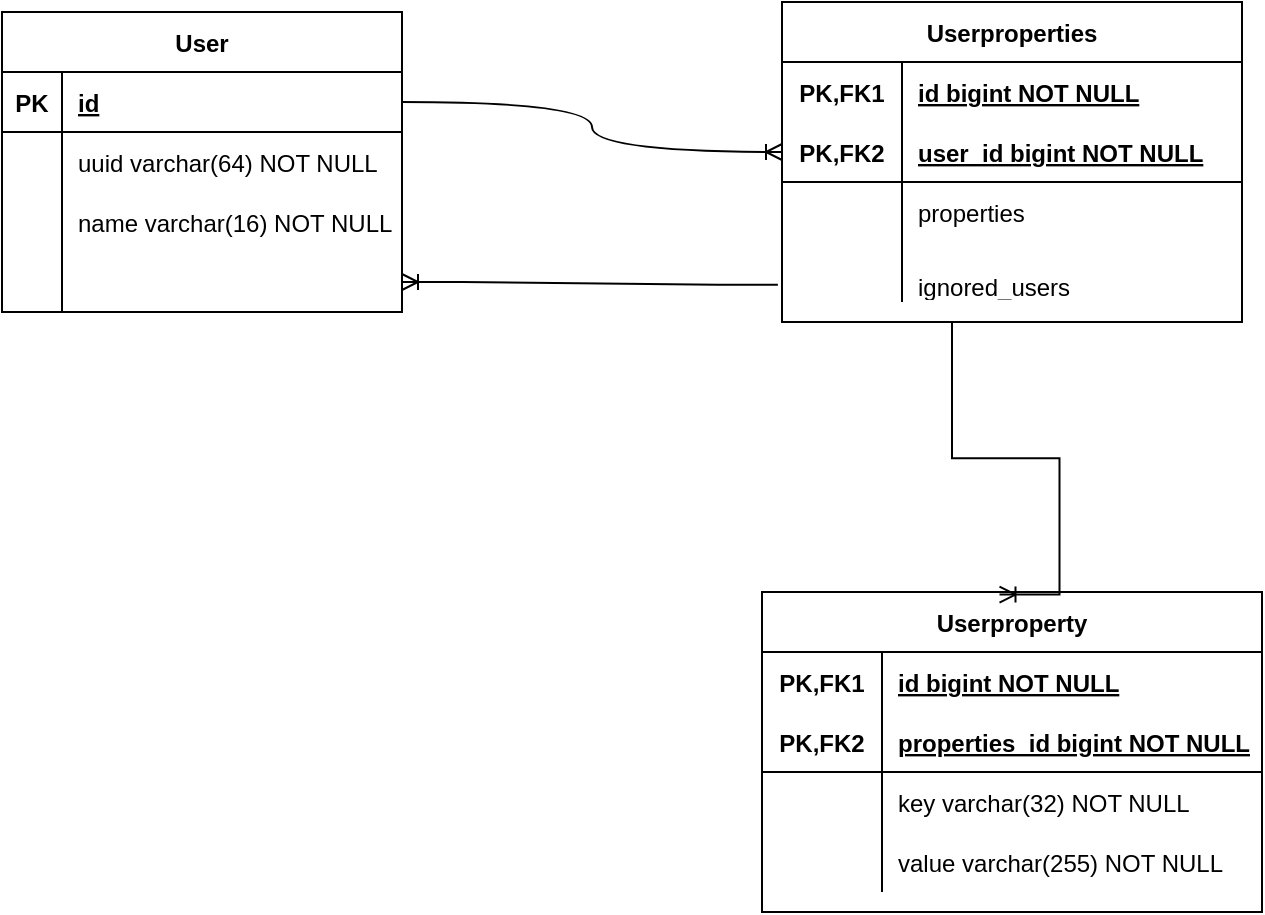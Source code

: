 <mxfile version="20.5.0" type="gitlab">
  <diagram id="5m_E6LEO_vkzleVQpgU-" name="Page-1">
    <mxGraphModel dx="2012" dy="597" grid="1" gridSize="10" guides="1" tooltips="1" connect="1" arrows="1" fold="1" page="1" pageScale="1" pageWidth="827" pageHeight="1169" math="0" shadow="0">
      <root>
        <mxCell id="0" />
        <mxCell id="1" parent="0" />
        <mxCell id="oJjj_ogTYJ7ilI1OP86H-34" value="User" style="shape=table;startSize=30;container=1;collapsible=1;childLayout=tableLayout;fixedRows=1;rowLines=0;fontStyle=1;align=center;resizeLast=1;" vertex="1" parent="1">
          <mxGeometry x="-750" y="40" width="200" height="150" as="geometry" />
        </mxCell>
        <mxCell id="oJjj_ogTYJ7ilI1OP86H-35" value="" style="shape=tableRow;horizontal=0;startSize=0;swimlaneHead=0;swimlaneBody=0;fillColor=none;collapsible=0;dropTarget=0;points=[[0,0.5],[1,0.5]];portConstraint=eastwest;top=0;left=0;right=0;bottom=1;" vertex="1" parent="oJjj_ogTYJ7ilI1OP86H-34">
          <mxGeometry y="30" width="200" height="30" as="geometry" />
        </mxCell>
        <mxCell id="oJjj_ogTYJ7ilI1OP86H-36" value="PK" style="shape=partialRectangle;connectable=0;fillColor=none;top=0;left=0;bottom=0;right=0;fontStyle=1;overflow=hidden;" vertex="1" parent="oJjj_ogTYJ7ilI1OP86H-35">
          <mxGeometry width="30" height="30" as="geometry">
            <mxRectangle width="30" height="30" as="alternateBounds" />
          </mxGeometry>
        </mxCell>
        <mxCell id="oJjj_ogTYJ7ilI1OP86H-37" value="id" style="shape=partialRectangle;connectable=0;fillColor=none;top=0;left=0;bottom=0;right=0;align=left;spacingLeft=6;fontStyle=5;overflow=hidden;" vertex="1" parent="oJjj_ogTYJ7ilI1OP86H-35">
          <mxGeometry x="30" width="170" height="30" as="geometry">
            <mxRectangle width="170" height="30" as="alternateBounds" />
          </mxGeometry>
        </mxCell>
        <mxCell id="oJjj_ogTYJ7ilI1OP86H-38" value="" style="shape=tableRow;horizontal=0;startSize=0;swimlaneHead=0;swimlaneBody=0;fillColor=none;collapsible=0;dropTarget=0;points=[[0,0.5],[1,0.5]];portConstraint=eastwest;top=0;left=0;right=0;bottom=0;" vertex="1" parent="oJjj_ogTYJ7ilI1OP86H-34">
          <mxGeometry y="60" width="200" height="30" as="geometry" />
        </mxCell>
        <mxCell id="oJjj_ogTYJ7ilI1OP86H-39" value="" style="shape=partialRectangle;connectable=0;fillColor=none;top=0;left=0;bottom=0;right=0;editable=1;overflow=hidden;" vertex="1" parent="oJjj_ogTYJ7ilI1OP86H-38">
          <mxGeometry width="30" height="30" as="geometry">
            <mxRectangle width="30" height="30" as="alternateBounds" />
          </mxGeometry>
        </mxCell>
        <mxCell id="oJjj_ogTYJ7ilI1OP86H-40" value="uuid varchar(64) NOT NULL" style="shape=partialRectangle;connectable=0;fillColor=none;top=0;left=0;bottom=0;right=0;align=left;spacingLeft=6;overflow=hidden;" vertex="1" parent="oJjj_ogTYJ7ilI1OP86H-38">
          <mxGeometry x="30" width="170" height="30" as="geometry">
            <mxRectangle width="170" height="30" as="alternateBounds" />
          </mxGeometry>
        </mxCell>
        <mxCell id="oJjj_ogTYJ7ilI1OP86H-41" value="" style="shape=tableRow;horizontal=0;startSize=0;swimlaneHead=0;swimlaneBody=0;fillColor=none;collapsible=0;dropTarget=0;points=[[0,0.5],[1,0.5]];portConstraint=eastwest;top=0;left=0;right=0;bottom=0;" vertex="1" parent="oJjj_ogTYJ7ilI1OP86H-34">
          <mxGeometry y="90" width="200" height="30" as="geometry" />
        </mxCell>
        <mxCell id="oJjj_ogTYJ7ilI1OP86H-42" value="" style="shape=partialRectangle;connectable=0;fillColor=none;top=0;left=0;bottom=0;right=0;editable=1;overflow=hidden;" vertex="1" parent="oJjj_ogTYJ7ilI1OP86H-41">
          <mxGeometry width="30" height="30" as="geometry">
            <mxRectangle width="30" height="30" as="alternateBounds" />
          </mxGeometry>
        </mxCell>
        <mxCell id="oJjj_ogTYJ7ilI1OP86H-43" value="name varchar(16) NOT NULL" style="shape=partialRectangle;connectable=0;fillColor=none;top=0;left=0;bottom=0;right=0;align=left;spacingLeft=6;overflow=hidden;" vertex="1" parent="oJjj_ogTYJ7ilI1OP86H-41">
          <mxGeometry x="30" width="170" height="30" as="geometry">
            <mxRectangle width="170" height="30" as="alternateBounds" />
          </mxGeometry>
        </mxCell>
        <mxCell id="oJjj_ogTYJ7ilI1OP86H-44" value="" style="shape=tableRow;horizontal=0;startSize=0;swimlaneHead=0;swimlaneBody=0;fillColor=none;collapsible=0;dropTarget=0;points=[[0,0.5],[1,0.5]];portConstraint=eastwest;top=0;left=0;right=0;bottom=0;" vertex="1" parent="oJjj_ogTYJ7ilI1OP86H-34">
          <mxGeometry y="120" width="200" height="30" as="geometry" />
        </mxCell>
        <mxCell id="oJjj_ogTYJ7ilI1OP86H-45" value="" style="shape=partialRectangle;connectable=0;fillColor=none;top=0;left=0;bottom=0;right=0;editable=1;overflow=hidden;" vertex="1" parent="oJjj_ogTYJ7ilI1OP86H-44">
          <mxGeometry width="30" height="30" as="geometry">
            <mxRectangle width="30" height="30" as="alternateBounds" />
          </mxGeometry>
        </mxCell>
        <mxCell id="oJjj_ogTYJ7ilI1OP86H-46" value="" style="shape=partialRectangle;connectable=0;fillColor=none;top=0;left=0;bottom=0;right=0;align=left;spacingLeft=6;overflow=hidden;" vertex="1" parent="oJjj_ogTYJ7ilI1OP86H-44">
          <mxGeometry x="30" width="170" height="30" as="geometry">
            <mxRectangle width="170" height="30" as="alternateBounds" />
          </mxGeometry>
        </mxCell>
        <mxCell id="oJjj_ogTYJ7ilI1OP86H-142" value="Userproperties" style="shape=table;startSize=30;container=1;collapsible=1;childLayout=tableLayout;fixedRows=1;rowLines=0;fontStyle=1;align=center;resizeLast=1;" vertex="1" parent="1">
          <mxGeometry x="-360" y="35" width="230" height="160" as="geometry" />
        </mxCell>
        <mxCell id="oJjj_ogTYJ7ilI1OP86H-143" value="" style="shape=tableRow;horizontal=0;startSize=0;swimlaneHead=0;swimlaneBody=0;fillColor=none;collapsible=0;dropTarget=0;points=[[0,0.5],[1,0.5]];portConstraint=eastwest;top=0;left=0;right=0;bottom=0;" vertex="1" parent="oJjj_ogTYJ7ilI1OP86H-142">
          <mxGeometry y="30" width="230" height="30" as="geometry" />
        </mxCell>
        <mxCell id="oJjj_ogTYJ7ilI1OP86H-144" value="PK,FK1" style="shape=partialRectangle;connectable=0;fillColor=none;top=0;left=0;bottom=0;right=0;fontStyle=1;overflow=hidden;" vertex="1" parent="oJjj_ogTYJ7ilI1OP86H-143">
          <mxGeometry width="60" height="30" as="geometry">
            <mxRectangle width="60" height="30" as="alternateBounds" />
          </mxGeometry>
        </mxCell>
        <mxCell id="oJjj_ogTYJ7ilI1OP86H-145" value="id bigint NOT NULL" style="shape=partialRectangle;connectable=0;fillColor=none;top=0;left=0;bottom=0;right=0;align=left;spacingLeft=6;fontStyle=5;overflow=hidden;" vertex="1" parent="oJjj_ogTYJ7ilI1OP86H-143">
          <mxGeometry x="60" width="170" height="30" as="geometry">
            <mxRectangle width="170" height="30" as="alternateBounds" />
          </mxGeometry>
        </mxCell>
        <mxCell id="oJjj_ogTYJ7ilI1OP86H-146" value="" style="shape=tableRow;horizontal=0;startSize=0;swimlaneHead=0;swimlaneBody=0;fillColor=none;collapsible=0;dropTarget=0;points=[[0,0.5],[1,0.5]];portConstraint=eastwest;top=0;left=0;right=0;bottom=1;" vertex="1" parent="oJjj_ogTYJ7ilI1OP86H-142">
          <mxGeometry y="60" width="230" height="30" as="geometry" />
        </mxCell>
        <mxCell id="oJjj_ogTYJ7ilI1OP86H-147" value="PK,FK2" style="shape=partialRectangle;connectable=0;fillColor=none;top=0;left=0;bottom=0;right=0;fontStyle=1;overflow=hidden;" vertex="1" parent="oJjj_ogTYJ7ilI1OP86H-146">
          <mxGeometry width="60" height="30" as="geometry">
            <mxRectangle width="60" height="30" as="alternateBounds" />
          </mxGeometry>
        </mxCell>
        <mxCell id="oJjj_ogTYJ7ilI1OP86H-148" value="user_id bigint NOT NULL" style="shape=partialRectangle;connectable=0;fillColor=none;top=0;left=0;bottom=0;right=0;align=left;spacingLeft=6;fontStyle=5;overflow=hidden;" vertex="1" parent="oJjj_ogTYJ7ilI1OP86H-146">
          <mxGeometry x="60" width="170" height="30" as="geometry">
            <mxRectangle width="170" height="30" as="alternateBounds" />
          </mxGeometry>
        </mxCell>
        <mxCell id="oJjj_ogTYJ7ilI1OP86H-149" value="" style="shape=tableRow;horizontal=0;startSize=0;swimlaneHead=0;swimlaneBody=0;fillColor=none;collapsible=0;dropTarget=0;points=[[0,0.5],[1,0.5]];portConstraint=eastwest;top=0;left=0;right=0;bottom=0;" vertex="1" parent="oJjj_ogTYJ7ilI1OP86H-142">
          <mxGeometry y="90" width="230" height="30" as="geometry" />
        </mxCell>
        <mxCell id="oJjj_ogTYJ7ilI1OP86H-150" value="" style="shape=partialRectangle;connectable=0;fillColor=none;top=0;left=0;bottom=0;right=0;editable=1;overflow=hidden;" vertex="1" parent="oJjj_ogTYJ7ilI1OP86H-149">
          <mxGeometry width="60" height="30" as="geometry">
            <mxRectangle width="60" height="30" as="alternateBounds" />
          </mxGeometry>
        </mxCell>
        <mxCell id="oJjj_ogTYJ7ilI1OP86H-151" value="properties" style="shape=partialRectangle;connectable=0;fillColor=none;top=0;left=0;bottom=0;right=0;align=left;spacingLeft=6;overflow=hidden;" vertex="1" parent="oJjj_ogTYJ7ilI1OP86H-149">
          <mxGeometry x="60" width="170" height="30" as="geometry">
            <mxRectangle width="170" height="30" as="alternateBounds" />
          </mxGeometry>
        </mxCell>
        <mxCell id="oJjj_ogTYJ7ilI1OP86H-152" value="" style="shape=tableRow;horizontal=0;startSize=0;swimlaneHead=0;swimlaneBody=0;fillColor=none;collapsible=0;dropTarget=0;points=[[0,0.5],[1,0.5]];portConstraint=eastwest;top=0;left=0;right=0;bottom=0;" vertex="1" parent="oJjj_ogTYJ7ilI1OP86H-142">
          <mxGeometry y="120" width="230" height="30" as="geometry" />
        </mxCell>
        <mxCell id="oJjj_ogTYJ7ilI1OP86H-153" value="" style="shape=partialRectangle;connectable=0;fillColor=none;top=0;left=0;bottom=0;right=0;editable=1;overflow=hidden;" vertex="1" parent="oJjj_ogTYJ7ilI1OP86H-152">
          <mxGeometry width="60" height="30" as="geometry">
            <mxRectangle width="60" height="30" as="alternateBounds" />
          </mxGeometry>
        </mxCell>
        <mxCell id="oJjj_ogTYJ7ilI1OP86H-154" value="&#xa;ignored_users&#xa;" style="shape=partialRectangle;connectable=0;fillColor=none;top=0;left=0;bottom=0;right=0;align=left;spacingLeft=6;overflow=hidden;" vertex="1" parent="oJjj_ogTYJ7ilI1OP86H-152">
          <mxGeometry x="60" width="170" height="30" as="geometry">
            <mxRectangle width="170" height="30" as="alternateBounds" />
          </mxGeometry>
        </mxCell>
        <mxCell id="oJjj_ogTYJ7ilI1OP86H-155" value="Userproperty" style="shape=table;startSize=30;container=1;collapsible=1;childLayout=tableLayout;fixedRows=1;rowLines=0;fontStyle=1;align=center;resizeLast=1;" vertex="1" parent="1">
          <mxGeometry x="-370" y="330" width="250" height="160" as="geometry" />
        </mxCell>
        <mxCell id="oJjj_ogTYJ7ilI1OP86H-156" value="" style="shape=tableRow;horizontal=0;startSize=0;swimlaneHead=0;swimlaneBody=0;fillColor=none;collapsible=0;dropTarget=0;points=[[0,0.5],[1,0.5]];portConstraint=eastwest;top=0;left=0;right=0;bottom=0;" vertex="1" parent="oJjj_ogTYJ7ilI1OP86H-155">
          <mxGeometry y="30" width="250" height="30" as="geometry" />
        </mxCell>
        <mxCell id="oJjj_ogTYJ7ilI1OP86H-157" value="PK,FK1" style="shape=partialRectangle;connectable=0;fillColor=none;top=0;left=0;bottom=0;right=0;fontStyle=1;overflow=hidden;" vertex="1" parent="oJjj_ogTYJ7ilI1OP86H-156">
          <mxGeometry width="60" height="30" as="geometry">
            <mxRectangle width="60" height="30" as="alternateBounds" />
          </mxGeometry>
        </mxCell>
        <mxCell id="oJjj_ogTYJ7ilI1OP86H-158" value="id bigint NOT NULL" style="shape=partialRectangle;connectable=0;fillColor=none;top=0;left=0;bottom=0;right=0;align=left;spacingLeft=6;fontStyle=5;overflow=hidden;" vertex="1" parent="oJjj_ogTYJ7ilI1OP86H-156">
          <mxGeometry x="60" width="190" height="30" as="geometry">
            <mxRectangle width="190" height="30" as="alternateBounds" />
          </mxGeometry>
        </mxCell>
        <mxCell id="oJjj_ogTYJ7ilI1OP86H-159" value="" style="shape=tableRow;horizontal=0;startSize=0;swimlaneHead=0;swimlaneBody=0;fillColor=none;collapsible=0;dropTarget=0;points=[[0,0.5],[1,0.5]];portConstraint=eastwest;top=0;left=0;right=0;bottom=1;" vertex="1" parent="oJjj_ogTYJ7ilI1OP86H-155">
          <mxGeometry y="60" width="250" height="30" as="geometry" />
        </mxCell>
        <mxCell id="oJjj_ogTYJ7ilI1OP86H-160" value="PK,FK2" style="shape=partialRectangle;connectable=0;fillColor=none;top=0;left=0;bottom=0;right=0;fontStyle=1;overflow=hidden;" vertex="1" parent="oJjj_ogTYJ7ilI1OP86H-159">
          <mxGeometry width="60" height="30" as="geometry">
            <mxRectangle width="60" height="30" as="alternateBounds" />
          </mxGeometry>
        </mxCell>
        <mxCell id="oJjj_ogTYJ7ilI1OP86H-161" value="properties_id bigint NOT NULL" style="shape=partialRectangle;connectable=0;fillColor=none;top=0;left=0;bottom=0;right=0;align=left;spacingLeft=6;fontStyle=5;overflow=hidden;" vertex="1" parent="oJjj_ogTYJ7ilI1OP86H-159">
          <mxGeometry x="60" width="190" height="30" as="geometry">
            <mxRectangle width="190" height="30" as="alternateBounds" />
          </mxGeometry>
        </mxCell>
        <mxCell id="oJjj_ogTYJ7ilI1OP86H-162" value="" style="shape=tableRow;horizontal=0;startSize=0;swimlaneHead=0;swimlaneBody=0;fillColor=none;collapsible=0;dropTarget=0;points=[[0,0.5],[1,0.5]];portConstraint=eastwest;top=0;left=0;right=0;bottom=0;" vertex="1" parent="oJjj_ogTYJ7ilI1OP86H-155">
          <mxGeometry y="90" width="250" height="30" as="geometry" />
        </mxCell>
        <mxCell id="oJjj_ogTYJ7ilI1OP86H-163" value="" style="shape=partialRectangle;connectable=0;fillColor=none;top=0;left=0;bottom=0;right=0;editable=1;overflow=hidden;" vertex="1" parent="oJjj_ogTYJ7ilI1OP86H-162">
          <mxGeometry width="60" height="30" as="geometry">
            <mxRectangle width="60" height="30" as="alternateBounds" />
          </mxGeometry>
        </mxCell>
        <mxCell id="oJjj_ogTYJ7ilI1OP86H-164" value="key varchar(32) NOT NULL" style="shape=partialRectangle;connectable=0;fillColor=none;top=0;left=0;bottom=0;right=0;align=left;spacingLeft=6;overflow=hidden;" vertex="1" parent="oJjj_ogTYJ7ilI1OP86H-162">
          <mxGeometry x="60" width="190" height="30" as="geometry">
            <mxRectangle width="190" height="30" as="alternateBounds" />
          </mxGeometry>
        </mxCell>
        <mxCell id="oJjj_ogTYJ7ilI1OP86H-165" value="" style="shape=tableRow;horizontal=0;startSize=0;swimlaneHead=0;swimlaneBody=0;fillColor=none;collapsible=0;dropTarget=0;points=[[0,0.5],[1,0.5]];portConstraint=eastwest;top=0;left=0;right=0;bottom=0;" vertex="1" parent="oJjj_ogTYJ7ilI1OP86H-155">
          <mxGeometry y="120" width="250" height="30" as="geometry" />
        </mxCell>
        <mxCell id="oJjj_ogTYJ7ilI1OP86H-166" value="" style="shape=partialRectangle;connectable=0;fillColor=none;top=0;left=0;bottom=0;right=0;editable=1;overflow=hidden;" vertex="1" parent="oJjj_ogTYJ7ilI1OP86H-165">
          <mxGeometry width="60" height="30" as="geometry">
            <mxRectangle width="60" height="30" as="alternateBounds" />
          </mxGeometry>
        </mxCell>
        <mxCell id="oJjj_ogTYJ7ilI1OP86H-167" value="value varchar(255) NOT NULL" style="shape=partialRectangle;connectable=0;fillColor=none;top=0;left=0;bottom=0;right=0;align=left;spacingLeft=6;overflow=hidden;" vertex="1" parent="oJjj_ogTYJ7ilI1OP86H-165">
          <mxGeometry x="60" width="190" height="30" as="geometry">
            <mxRectangle width="190" height="30" as="alternateBounds" />
          </mxGeometry>
        </mxCell>
        <mxCell id="oJjj_ogTYJ7ilI1OP86H-168" value="" style="edgeStyle=orthogonalEdgeStyle;fontSize=12;html=1;endArrow=ERoneToMany;rounded=0;entryX=0;entryY=0.5;entryDx=0;entryDy=0;exitX=1;exitY=0.5;exitDx=0;exitDy=0;curved=1;" edge="1" parent="1" source="oJjj_ogTYJ7ilI1OP86H-35" target="oJjj_ogTYJ7ilI1OP86H-146">
          <mxGeometry width="100" height="100" relative="1" as="geometry">
            <mxPoint x="-510" y="85" as="sourcePoint" />
            <mxPoint x="-300" y="110" as="targetPoint" />
          </mxGeometry>
        </mxCell>
        <mxCell id="oJjj_ogTYJ7ilI1OP86H-173" value="" style="edgeStyle=entityRelationEdgeStyle;fontSize=12;html=1;endArrow=ERoneToMany;rounded=0;exitX=-0.009;exitY=0.711;exitDx=0;exitDy=0;exitPerimeter=0;entryX=1;entryY=0.5;entryDx=0;entryDy=0;" edge="1" parent="1" source="oJjj_ogTYJ7ilI1OP86H-152" target="oJjj_ogTYJ7ilI1OP86H-44">
          <mxGeometry width="100" height="100" relative="1" as="geometry">
            <mxPoint x="-580" y="250" as="sourcePoint" />
            <mxPoint x="-550" y="90" as="targetPoint" />
          </mxGeometry>
        </mxCell>
        <mxCell id="oJjj_ogTYJ7ilI1OP86H-174" value="" style="edgeStyle=entityRelationEdgeStyle;fontSize=12;html=1;endArrow=ERoneToMany;rounded=0;exitX=0.5;exitY=1;exitDx=0;exitDy=0;entryX=0.475;entryY=0.008;entryDx=0;entryDy=0;entryPerimeter=0;" edge="1" parent="1" source="oJjj_ogTYJ7ilI1OP86H-142" target="oJjj_ogTYJ7ilI1OP86H-155">
          <mxGeometry width="100" height="100" relative="1" as="geometry">
            <mxPoint x="-480" y="440" as="sourcePoint" />
            <mxPoint x="-280" y="310" as="targetPoint" />
          </mxGeometry>
        </mxCell>
      </root>
    </mxGraphModel>
  </diagram>
</mxfile>
